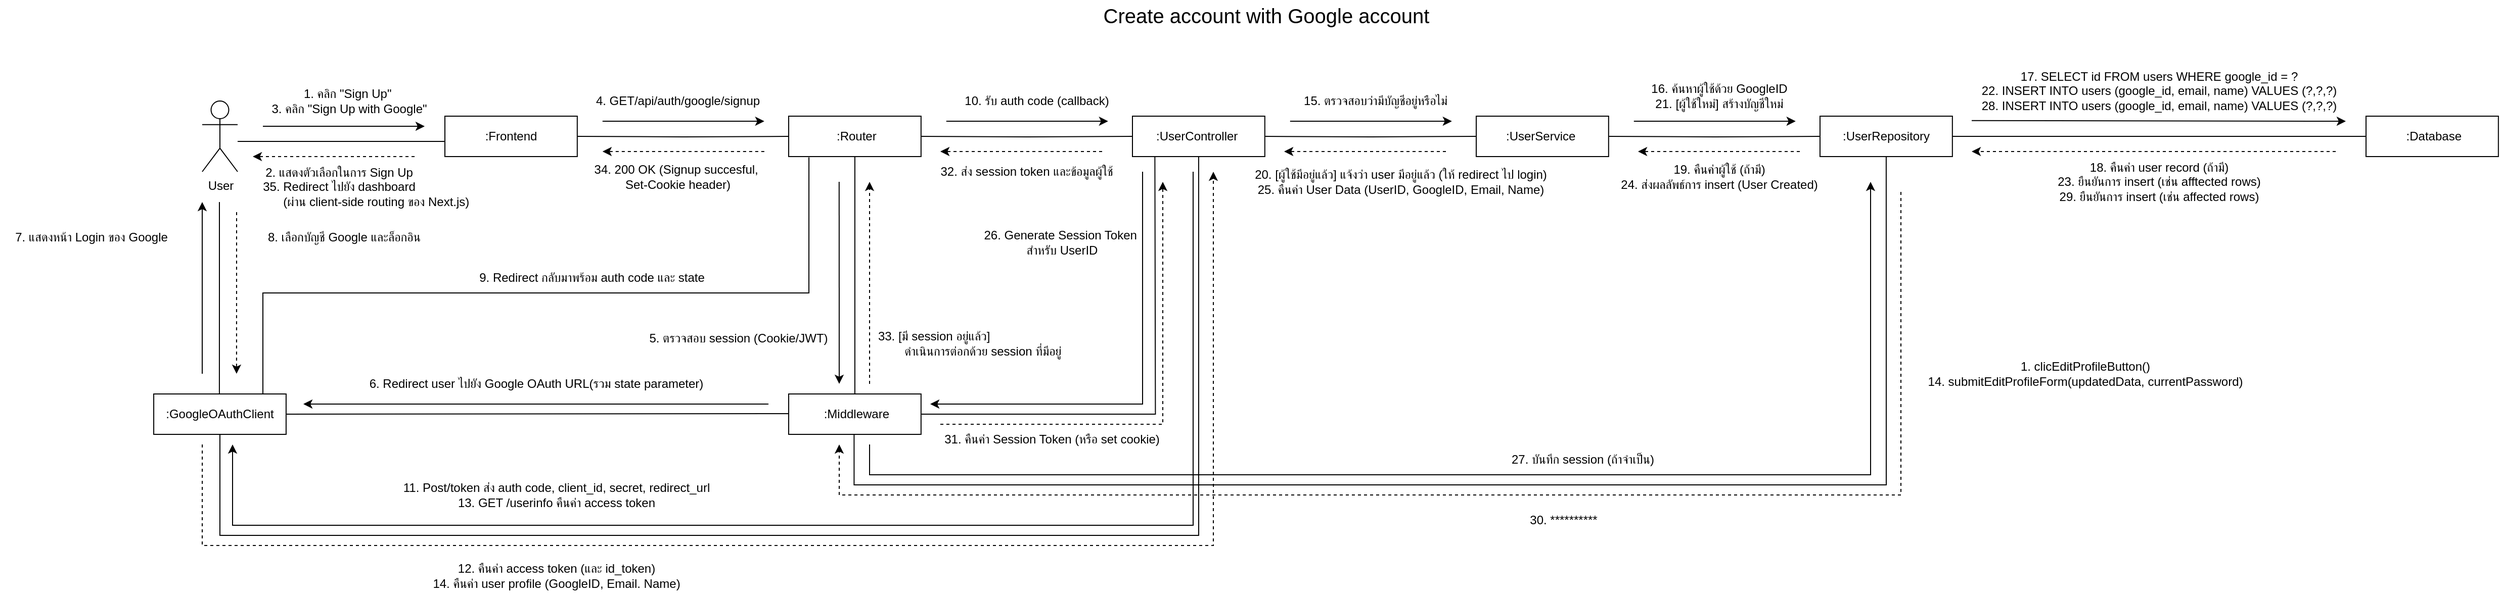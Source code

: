 <mxfile version="20.5.3" type="embed"><diagram id="23iRSUPoRavnBvh4doch" name="Page-1"><mxGraphModel dx="2707" dy="1773" grid="1" gridSize="10" guides="1" tooltips="1" connect="1" arrows="1" fold="1" page="1" pageScale="1" pageWidth="827" pageHeight="1169" math="0" shadow="0"><root><mxCell id="0"/><mxCell id="1" parent="0"/><mxCell id="2" style="edgeStyle=orthogonalEdgeStyle;rounded=0;orthogonalLoop=1;jettySize=auto;html=1;entryX=0;entryY=0.5;entryDx=0;entryDy=0;endArrow=none;startFill=0;" edge="1" parent="1"><mxGeometry relative="1" as="geometry"><mxPoint x="-2025" y="-440" as="sourcePoint"/><mxPoint x="-1820" y="-440" as="targetPoint"/></mxGeometry></mxCell><mxCell id="3" value="User" style="shape=umlActor;verticalLabelPosition=bottom;verticalAlign=top;html=1;outlineConnect=0;" vertex="1" parent="1"><mxGeometry x="-2060" y="-480" width="35" height="70" as="geometry"/></mxCell><mxCell id="4" value=":Frontend" style="rounded=0;whiteSpace=wrap;html=1;" vertex="1" parent="1"><mxGeometry x="-1820" y="-465" width="130.91" height="40" as="geometry"/></mxCell><mxCell id="5" value="" style="endArrow=classic;html=1;rounded=0;" edge="1" parent="1"><mxGeometry width="50" height="50" relative="1" as="geometry"><mxPoint x="-2000" y="-455" as="sourcePoint"/><mxPoint x="-1840" y="-455" as="targetPoint"/></mxGeometry></mxCell><mxCell id="6" value="" style="endArrow=classic;html=1;rounded=0;dashed=1;" edge="1" parent="1"><mxGeometry width="50" height="50" relative="1" as="geometry"><mxPoint x="-1850" y="-425" as="sourcePoint"/><mxPoint x="-2010" y="-425" as="targetPoint"/></mxGeometry></mxCell><mxCell id="7" value="&amp;nbsp;:Router" style="rounded=0;whiteSpace=wrap;html=1;" vertex="1" parent="1"><mxGeometry x="-1480" y="-465" width="130.91" height="40" as="geometry"/></mxCell><mxCell id="8" style="edgeStyle=orthogonalEdgeStyle;rounded=0;orthogonalLoop=1;jettySize=auto;html=1;entryX=0;entryY=0.5;entryDx=0;entryDy=0;endArrow=none;startFill=0;" edge="1" parent="1" target="7"><mxGeometry relative="1" as="geometry"><mxPoint x="-1689.09" y="-445" as="sourcePoint"/><mxPoint x="-1484.09" y="-445" as="targetPoint"/></mxGeometry></mxCell><mxCell id="9" value="" style="endArrow=classic;html=1;rounded=0;" edge="1" parent="1"><mxGeometry width="50" height="50" relative="1" as="geometry"><mxPoint x="-1664.09" y="-460" as="sourcePoint"/><mxPoint x="-1504.09" y="-460" as="targetPoint"/></mxGeometry></mxCell><mxCell id="10" value="&amp;nbsp;" style="text;whiteSpace=wrap;html=1;" vertex="1" parent="1"><mxGeometry x="-1580" y="-480" width="40" height="40" as="geometry"/></mxCell><mxCell id="11" value=":UserController&amp;nbsp;" style="rounded=0;whiteSpace=wrap;html=1;" vertex="1" parent="1"><mxGeometry x="-1140" y="-465" width="130.91" height="40" as="geometry"/></mxCell><mxCell id="12" style="edgeStyle=orthogonalEdgeStyle;rounded=0;orthogonalLoop=1;jettySize=auto;html=1;entryX=0;entryY=0.5;entryDx=0;entryDy=0;endArrow=none;startFill=0;" edge="1" parent="1" target="11"><mxGeometry relative="1" as="geometry"><mxPoint x="-1349.09" y="-445" as="sourcePoint"/><mxPoint x="-1144.09" y="-445" as="targetPoint"/></mxGeometry></mxCell><mxCell id="13" value="" style="endArrow=classic;html=1;rounded=0;" edge="1" parent="1"><mxGeometry width="50" height="50" relative="1" as="geometry"><mxPoint x="-1324.09" y="-460" as="sourcePoint"/><mxPoint x="-1164.09" y="-460" as="targetPoint"/></mxGeometry></mxCell><mxCell id="14" value="" style="endArrow=classic;html=1;rounded=0;dashed=1;" edge="1" parent="1"><mxGeometry width="50" height="50" relative="1" as="geometry"><mxPoint x="-1170" y="-430" as="sourcePoint"/><mxPoint x="-1330" y="-430" as="targetPoint"/></mxGeometry></mxCell><mxCell id="15" value=":UserService&amp;nbsp;" style="rounded=0;whiteSpace=wrap;html=1;" vertex="1" parent="1"><mxGeometry x="-800" y="-465" width="130.91" height="40" as="geometry"/></mxCell><mxCell id="16" style="edgeStyle=orthogonalEdgeStyle;rounded=0;orthogonalLoop=1;jettySize=auto;html=1;entryX=0;entryY=0.5;entryDx=0;entryDy=0;endArrow=none;startFill=0;" edge="1" parent="1" target="15"><mxGeometry relative="1" as="geometry"><mxPoint x="-1009.09" y="-445" as="sourcePoint"/><mxPoint x="-804.09" y="-445" as="targetPoint"/></mxGeometry></mxCell><mxCell id="17" value="" style="endArrow=classic;html=1;rounded=0;" edge="1" parent="1"><mxGeometry width="50" height="50" relative="1" as="geometry"><mxPoint x="-984.09" y="-460" as="sourcePoint"/><mxPoint x="-824.09" y="-460" as="targetPoint"/></mxGeometry></mxCell><mxCell id="18" value="" style="endArrow=classic;html=1;rounded=0;dashed=1;" edge="1" parent="1"><mxGeometry width="50" height="50" relative="1" as="geometry"><mxPoint x="-830" y="-430" as="sourcePoint"/><mxPoint x="-990" y="-430" as="targetPoint"/></mxGeometry></mxCell><mxCell id="19" style="edgeStyle=orthogonalEdgeStyle;rounded=0;orthogonalLoop=1;jettySize=auto;html=1;endArrow=none;startFill=0;" edge="1" parent="1" source="20" target="30"><mxGeometry relative="1" as="geometry"/></mxCell><mxCell id="20" value=":UserRepository" style="rounded=0;whiteSpace=wrap;html=1;" vertex="1" parent="1"><mxGeometry x="-460.0" y="-465" width="130.91" height="40" as="geometry"/></mxCell><mxCell id="21" style="edgeStyle=orthogonalEdgeStyle;rounded=0;orthogonalLoop=1;jettySize=auto;html=1;entryX=0;entryY=0.5;entryDx=0;entryDy=0;endArrow=none;startFill=0;" edge="1" parent="1" target="20"><mxGeometry relative="1" as="geometry"><mxPoint x="-669.09" y="-445" as="sourcePoint"/><mxPoint x="-464.09" y="-445" as="targetPoint"/></mxGeometry></mxCell><mxCell id="22" value="" style="endArrow=classic;html=1;rounded=0;" edge="1" parent="1"><mxGeometry width="50" height="50" relative="1" as="geometry"><mxPoint x="-644.09" y="-460" as="sourcePoint"/><mxPoint x="-484.09" y="-460" as="targetPoint"/></mxGeometry></mxCell><mxCell id="23" value="" style="endArrow=classic;html=1;rounded=0;dashed=1;" edge="1" parent="1"><mxGeometry width="50" height="50" relative="1" as="geometry"><mxPoint x="-480" y="-430" as="sourcePoint"/><mxPoint x="-640" y="-430" as="targetPoint"/></mxGeometry></mxCell><mxCell id="24" style="edgeStyle=orthogonalEdgeStyle;rounded=0;orthogonalLoop=1;jettySize=auto;html=1;entryX=0.5;entryY=1;entryDx=0;entryDy=0;endArrow=none;startFill=0;" edge="1" parent="1" source="25" target="7"><mxGeometry relative="1" as="geometry"/></mxCell><mxCell id="25" value="&amp;nbsp;:Middleware" style="rounded=0;whiteSpace=wrap;html=1;" vertex="1" parent="1"><mxGeometry x="-1480" y="-190" width="130.91" height="40" as="geometry"/></mxCell><mxCell id="26" value="" style="endArrow=classic;html=1;rounded=0;" edge="1" parent="1"><mxGeometry width="50" height="50" relative="1" as="geometry"><mxPoint x="-1430.09" y="-400" as="sourcePoint"/><mxPoint x="-1430" y="-200" as="targetPoint"/></mxGeometry></mxCell><mxCell id="27" value="" style="endArrow=classic;html=1;rounded=0;dashed=1;" edge="1" parent="1"><mxGeometry width="50" height="50" relative="1" as="geometry"><mxPoint x="-1400" y="-200" as="sourcePoint"/><mxPoint x="-1400" y="-400" as="targetPoint"/></mxGeometry></mxCell><mxCell id="28" value="4. GET/api/auth/google/signup" style="text;html=1;align=center;verticalAlign=middle;resizable=0;points=[];autosize=1;strokeColor=none;fillColor=none;" vertex="1" parent="1"><mxGeometry x="-1685" y="-495" width="190" height="30" as="geometry"/></mxCell><mxCell id="29" value="5. ตรวจสอบ session (Cookie/JWT)" style="text;html=1;align=center;verticalAlign=middle;resizable=0;points=[];autosize=1;strokeColor=none;fillColor=none;" vertex="1" parent="1"><mxGeometry x="-1630" y="-260" width="200" height="30" as="geometry"/></mxCell><mxCell id="30" value="&amp;nbsp;:Database" style="rounded=0;whiteSpace=wrap;html=1;" vertex="1" parent="1"><mxGeometry x="80.0" y="-465" width="130.91" height="40" as="geometry"/></mxCell><mxCell id="31" value="Create account with Google account" style="text;html=1;align=center;verticalAlign=middle;whiteSpace=wrap;rounded=0;fontSize=20;" vertex="1" parent="1"><mxGeometry x="-1180" y="-580" width="345" height="30" as="geometry"/></mxCell><mxCell id="32" value="1. คลิก &quot;Sign Up&quot;&amp;nbsp;&lt;div&gt;3. คลิก &quot;Sign Up with Google&quot;&lt;/div&gt;" style="text;html=1;align=center;verticalAlign=middle;resizable=0;points=[];autosize=1;strokeColor=none;fillColor=none;" vertex="1" parent="1"><mxGeometry x="-2005" y="-500" width="180" height="40" as="geometry"/></mxCell><mxCell id="33" value="7. แสดงหน้า Login ของ Google" style="text;html=1;align=center;verticalAlign=middle;resizable=0;points=[];autosize=1;strokeColor=none;fillColor=none;" vertex="1" parent="1"><mxGeometry x="-2260" y="-360" width="180" height="30" as="geometry"/></mxCell><mxCell id="34" value=":GoogleOAuthClient" style="rounded=0;whiteSpace=wrap;html=1;" vertex="1" parent="1"><mxGeometry x="-2107.96" y="-190" width="130.91" height="40" as="geometry"/></mxCell><mxCell id="35" style="edgeStyle=orthogonalEdgeStyle;rounded=0;orthogonalLoop=1;jettySize=auto;html=1;entryX=0;entryY=0.5;entryDx=0;entryDy=0;endArrow=none;startFill=0;exitX=1;exitY=0.5;exitDx=0;exitDy=0;" edge="1" parent="1" source="34"><mxGeometry relative="1" as="geometry"><mxPoint x="-1689.09" y="-170.53" as="sourcePoint"/><mxPoint x="-1480" y="-170.53" as="targetPoint"/></mxGeometry></mxCell><mxCell id="36" style="edgeStyle=orthogonalEdgeStyle;rounded=0;orthogonalLoop=1;jettySize=auto;html=1;endArrow=none;startFill=0;" edge="1" parent="1"><mxGeometry relative="1" as="geometry"><mxPoint x="-2043.03" y="-190" as="sourcePoint"/><mxPoint x="-2043" y="-380" as="targetPoint"/><Array as="points"><mxPoint x="-2043.03" y="-300"/><mxPoint x="-2043.03" y="-300"/></Array></mxGeometry></mxCell><mxCell id="37" value="" style="endArrow=classic;html=1;rounded=0;" edge="1" parent="1"><mxGeometry width="50" height="50" relative="1" as="geometry"><mxPoint x="-1500" y="-180" as="sourcePoint"/><mxPoint x="-1960" y="-180" as="targetPoint"/></mxGeometry></mxCell><mxCell id="38" value="" style="endArrow=classic;html=1;rounded=0;dashed=1;" edge="1" parent="1"><mxGeometry width="50" height="50" relative="1" as="geometry"><mxPoint x="-1504.09" y="-430" as="sourcePoint"/><mxPoint x="-1664.09" y="-430" as="targetPoint"/></mxGeometry></mxCell><mxCell id="39" value="6. Redirect user ไปยัง Google OAuth URL(รวม state parameter)" style="text;html=1;align=center;verticalAlign=middle;resizable=0;points=[];autosize=1;strokeColor=none;fillColor=none;" vertex="1" parent="1"><mxGeometry x="-1910" y="-215" width="360" height="30" as="geometry"/></mxCell><mxCell id="40" value="" style="endArrow=classic;html=1;rounded=0;" edge="1" parent="1"><mxGeometry width="50" height="50" relative="1" as="geometry"><mxPoint x="-2060" y="-210" as="sourcePoint"/><mxPoint x="-2060" y="-380" as="targetPoint"/></mxGeometry></mxCell><mxCell id="41" value="8. เลือกบัญชี Google และล็อกอิน" style="text;html=1;align=center;verticalAlign=middle;resizable=0;points=[];autosize=1;strokeColor=none;fillColor=none;" vertex="1" parent="1"><mxGeometry x="-2015" y="-360" width="190" height="30" as="geometry"/></mxCell><mxCell id="42" value="" style="endArrow=classic;html=1;rounded=0;dashed=1;" edge="1" parent="1"><mxGeometry width="50" height="50" relative="1" as="geometry"><mxPoint x="-2026" y="-370" as="sourcePoint"/><mxPoint x="-2026.05" y="-210" as="targetPoint"/></mxGeometry></mxCell><mxCell id="43" style="edgeStyle=orthogonalEdgeStyle;rounded=0;orthogonalLoop=1;jettySize=auto;html=1;endArrow=none;startFill=0;entryX=0.153;entryY=1.018;entryDx=0;entryDy=0;entryPerimeter=0;" edge="1" parent="1" source="34" target="7"><mxGeometry relative="1" as="geometry"><mxPoint x="-1980" y="-210" as="sourcePoint"/><mxPoint x="-1460" y="-390" as="targetPoint"/><Array as="points"><mxPoint x="-2000" y="-290"/><mxPoint x="-1460" y="-290"/></Array></mxGeometry></mxCell><mxCell id="44" value="9. Redirect กลับมาพร้อม auth code และ state" style="text;html=1;align=center;verticalAlign=middle;resizable=0;points=[];autosize=1;strokeColor=none;fillColor=none;" vertex="1" parent="1"><mxGeometry x="-1805" y="-320" width="260" height="30" as="geometry"/></mxCell><mxCell id="45" value="10. รับ auth code (callback)" style="text;html=1;align=center;verticalAlign=middle;resizable=0;points=[];autosize=1;strokeColor=none;fillColor=none;" vertex="1" parent="1"><mxGeometry x="-1320" y="-495" width="170" height="30" as="geometry"/></mxCell><mxCell id="46" style="edgeStyle=orthogonalEdgeStyle;rounded=0;orthogonalLoop=1;jettySize=auto;html=1;endArrow=none;startFill=0;entryX=0.5;entryY=1;entryDx=0;entryDy=0;exitX=0.5;exitY=1;exitDx=0;exitDy=0;" edge="1" parent="1" source="34" target="11"><mxGeometry relative="1" as="geometry"><mxPoint x="-1740" y="44" as="sourcePoint"/><mxPoint x="-1200" y="-190" as="targetPoint"/><Array as="points"><mxPoint x="-2043" y="-50"/><mxPoint x="-1074" y="-50"/></Array></mxGeometry></mxCell><mxCell id="47" value="" style="endArrow=classic;html=1;rounded=0;" edge="1" parent="1"><mxGeometry width="50" height="50" relative="1" as="geometry"><mxPoint x="-1080" y="-410" as="sourcePoint"/><mxPoint x="-2030" y="-140" as="targetPoint"/><Array as="points"><mxPoint x="-1080" y="-60"/><mxPoint x="-1570" y="-60"/><mxPoint x="-2030" y="-60"/></Array></mxGeometry></mxCell><mxCell id="48" value="" style="endArrow=classic;html=1;rounded=0;dashed=1;" edge="1" parent="1"><mxGeometry width="50" height="50" relative="1" as="geometry"><mxPoint x="-2059.95" y="-140" as="sourcePoint"/><mxPoint x="-1060" y="-410" as="targetPoint"/><Array as="points"><mxPoint x="-2060" y="-40"/><mxPoint x="-1060" y="-40"/></Array></mxGeometry></mxCell><mxCell id="49" value="&amp;nbsp;" style="text;html=1;align=center;verticalAlign=middle;resizable=0;points=[];autosize=1;strokeColor=none;fillColor=none;" vertex="1" parent="1"><mxGeometry x="-1725" y="-100" width="30" height="30" as="geometry"/></mxCell><mxCell id="50" value="11. Post/token ส่ง auth code, client_id, secret, redirect_url&lt;div&gt;13. GET /userinfo คืนค่า access token&lt;/div&gt;" style="text;html=1;align=center;verticalAlign=middle;resizable=0;points=[];autosize=1;strokeColor=none;fillColor=none;" vertex="1" parent="1"><mxGeometry x="-1875" y="-110" width="330" height="40" as="geometry"/></mxCell><mxCell id="51" value="12. คืนค่า access token (และ id_token)&lt;div&gt;14. คืนค่า user profile (GoogleID, Email. Name)&lt;/div&gt;" style="text;html=1;align=center;verticalAlign=middle;resizable=0;points=[];autosize=1;strokeColor=none;fillColor=none;" vertex="1" parent="1"><mxGeometry x="-1845" y="-30" width="270" height="40" as="geometry"/></mxCell><mxCell id="52" value="15. ตรวจสอบว่ามีบัญชีอยู่หรือไม่" style="text;html=1;align=center;verticalAlign=middle;resizable=0;points=[];autosize=1;strokeColor=none;fillColor=none;" vertex="1" parent="1"><mxGeometry x="-990" y="-495" width="180" height="30" as="geometry"/></mxCell><mxCell id="53" value="16. ค้นหาผู้ใช้ด้วย GoogleID&lt;div&gt;21. [ผู้ใช้ใหม่] สร้างบัญชีใหม่&lt;/div&gt;" style="text;html=1;align=center;verticalAlign=middle;resizable=0;points=[];autosize=1;strokeColor=none;fillColor=none;" vertex="1" parent="1"><mxGeometry x="-645" y="-505" width="170" height="40" as="geometry"/></mxCell><mxCell id="54" value="17. SELECT id FROM users WHERE google_id = ?&lt;div&gt;22. INSERT INTO users (google_id, email, name) VALUES (?,?,?)&lt;/div&gt;&lt;div&gt;28. INSERT INTO users (google_id, email, name) VALUES (?,?,?)&lt;/div&gt;" style="text;html=1;align=center;verticalAlign=middle;resizable=0;points=[];autosize=1;strokeColor=none;fillColor=none;" vertex="1" parent="1"><mxGeometry x="-310" y="-520" width="370" height="60" as="geometry"/></mxCell><mxCell id="55" value="18. คืนค่า user record (ถ้ามี)&lt;div&gt;23. ยืนยันการ insert (เช่น afftected rows)&lt;/div&gt;&lt;div&gt;29. ยืนยันการ insert (เช่น affected rows)&lt;/div&gt;" style="text;html=1;align=center;verticalAlign=middle;resizable=0;points=[];autosize=1;strokeColor=none;fillColor=none;" vertex="1" parent="1"><mxGeometry x="-240" y="-430" width="230" height="60" as="geometry"/></mxCell><mxCell id="56" value="19. คืนค่าผู้ใช้ (ถ้ามี)&lt;div&gt;24. ส่งผลลัพธ์การ insert (User Created)&lt;/div&gt;" style="text;html=1;align=center;verticalAlign=middle;resizable=0;points=[];autosize=1;strokeColor=none;fillColor=none;" vertex="1" parent="1"><mxGeometry x="-675" y="-425" width="230" height="40" as="geometry"/></mxCell><mxCell id="57" value="20. [ผู้ใช้มีอยู่แล้ว] แจ้งว่า user มีอยู่แล้ว (ให้ redirect ไป login)&lt;div&gt;25. คืนค่า User Data (UserID, GoogleID, Email, Name)&lt;/div&gt;" style="text;html=1;align=center;verticalAlign=middle;resizable=0;points=[];autosize=1;strokeColor=none;fillColor=none;" vertex="1" parent="1"><mxGeometry x="-1040" y="-420" width="330" height="40" as="geometry"/></mxCell><mxCell id="58" style="edgeStyle=orthogonalEdgeStyle;rounded=0;orthogonalLoop=1;jettySize=auto;html=1;entryX=0.193;entryY=0.962;entryDx=0;entryDy=0;endArrow=none;startFill=0;entryPerimeter=0;exitX=1;exitY=0.5;exitDx=0;exitDy=0;" edge="1" parent="1" source="25"><mxGeometry relative="1" as="geometry"><mxPoint x="-1330" y="-168" as="sourcePoint"/><mxPoint x="-1117.824" y="-425" as="targetPoint"/></mxGeometry></mxCell><mxCell id="59" value="" style="endArrow=classic;html=1;rounded=0;" edge="1" parent="1"><mxGeometry width="50" height="50" relative="1" as="geometry"><mxPoint x="-1130" y="-410" as="sourcePoint"/><mxPoint x="-1340" y="-180" as="targetPoint"/><Array as="points"><mxPoint x="-1130" y="-180"/></Array></mxGeometry></mxCell><mxCell id="60" value="26. Generate Session Token&amp;nbsp;&lt;div&gt;สำหรับ UserID&lt;/div&gt;" style="text;html=1;align=center;verticalAlign=middle;resizable=0;points=[];autosize=1;strokeColor=none;fillColor=none;" vertex="1" parent="1"><mxGeometry x="-1300" y="-360" width="180" height="40" as="geometry"/></mxCell><mxCell id="61" value="" style="endArrow=classic;html=1;rounded=0;" edge="1" parent="1"><mxGeometry width="50" height="50" relative="1" as="geometry"><mxPoint x="-310.0" y="-460.62" as="sourcePoint"/><mxPoint x="60" y="-460" as="targetPoint"/></mxGeometry></mxCell><mxCell id="62" value="" style="endArrow=classic;html=1;rounded=0;dashed=1;" edge="1" parent="1"><mxGeometry width="50" height="50" relative="1" as="geometry"><mxPoint x="50" y="-430" as="sourcePoint"/><mxPoint x="-310" y="-430" as="targetPoint"/></mxGeometry></mxCell><mxCell id="63" style="edgeStyle=orthogonalEdgeStyle;rounded=0;orthogonalLoop=1;jettySize=auto;html=1;entryX=0.5;entryY=1;entryDx=0;entryDy=0;endArrow=none;startFill=0;exitX=0.5;exitY=1;exitDx=0;exitDy=0;" edge="1" parent="1" source="20"><mxGeometry relative="1" as="geometry"><mxPoint x="-1415.31" y="85" as="sourcePoint"/><mxPoint x="-1415.31" y="-150" as="targetPoint"/><Array as="points"><mxPoint x="-394" y="-100"/><mxPoint x="-1415" y="-100"/></Array></mxGeometry></mxCell><mxCell id="64" value="" style="endArrow=classic;html=1;rounded=0;" edge="1" parent="1"><mxGeometry width="50" height="50" relative="1" as="geometry"><mxPoint x="-1400" y="-140" as="sourcePoint"/><mxPoint x="-410" y="-400" as="targetPoint"/><Array as="points"><mxPoint x="-1400" y="-110"/><mxPoint x="-410" y="-110"/></Array></mxGeometry></mxCell><mxCell id="65" value="27. บันทึก session (ถ้าจำเป็น)" style="text;html=1;align=center;verticalAlign=middle;resizable=0;points=[];autosize=1;strokeColor=none;fillColor=none;" vertex="1" parent="1"><mxGeometry x="-780" y="-140" width="170" height="30" as="geometry"/></mxCell><mxCell id="66" value=" " style="endArrow=classic;html=1;rounded=0;dashed=1;" edge="1" parent="1"><mxGeometry width="50" height="50" relative="1" as="geometry"><mxPoint x="-380" y="-390" as="sourcePoint"/><mxPoint x="-1430" y="-140" as="targetPoint"/><Array as="points"><mxPoint x="-380" y="-90"/><mxPoint x="-1430" y="-90"/></Array></mxGeometry></mxCell><mxCell id="67" value="30. **********" style="text;html=1;align=center;verticalAlign=middle;resizable=0;points=[];autosize=1;strokeColor=none;fillColor=none;" vertex="1" parent="1"><mxGeometry x="-759.09" y="-80" width="90" height="30" as="geometry"/></mxCell><mxCell id="68" value="" style="endArrow=classic;html=1;rounded=0;dashed=1;" edge="1" parent="1"><mxGeometry width="50" height="50" relative="1" as="geometry"><mxPoint x="-1330" y="-160" as="sourcePoint"/><mxPoint x="-1110" y="-400" as="targetPoint"/><Array as="points"><mxPoint x="-1220" y="-160"/><mxPoint x="-1110" y="-160"/></Array></mxGeometry></mxCell><mxCell id="69" value="31. คืนค่า Session Token (หรือ set cookie)" style="text;html=1;align=center;verticalAlign=middle;resizable=0;points=[];autosize=1;strokeColor=none;fillColor=none;" vertex="1" parent="1"><mxGeometry x="-1340" y="-160" width="240" height="30" as="geometry"/></mxCell><mxCell id="70" value="&amp;nbsp;" style="text;html=1;align=center;verticalAlign=middle;resizable=0;points=[];autosize=1;strokeColor=none;fillColor=none;" vertex="1" parent="1"><mxGeometry x="-1250" y="-415" width="30" height="30" as="geometry"/></mxCell><mxCell id="71" value="32. ส่ง session token และข้อมูลผู้ใช้" style="text;html=1;align=center;verticalAlign=middle;resizable=0;points=[];autosize=1;strokeColor=none;fillColor=none;" vertex="1" parent="1"><mxGeometry x="-1350" y="-425" width="210" height="30" as="geometry"/></mxCell><mxCell id="72" value="33. [มี session อยู่แล้ว]&amp;nbsp;&lt;div&gt;&amp;nbsp; &amp;nbsp; &amp;nbsp; &amp;nbsp; &amp;nbsp; &amp;nbsp; &amp;nbsp; &amp;nbsp; &amp;nbsp; &amp;nbsp; &amp;nbsp; &amp;nbsp; &amp;nbsp; &amp;nbsp; ดำเนินการต่อกด้วย session ที่มีอยู่&lt;/div&gt;" style="text;html=1;align=center;verticalAlign=middle;resizable=0;points=[];autosize=1;strokeColor=none;fillColor=none;" vertex="1" parent="1"><mxGeometry x="-1480" y="-260" width="290" height="40" as="geometry"/></mxCell><mxCell id="73" value="34. 200 OK&amp;nbsp;&lt;span style=&quot;background-color: initial;&quot;&gt;(Signup succesful,&amp;nbsp;&lt;/span&gt;&lt;div&gt;&lt;span style=&quot;background-color: initial;&quot;&gt;Set-Cookie header)&lt;/span&gt;&lt;/div&gt;" style="text;html=1;align=center;verticalAlign=middle;resizable=0;points=[];autosize=1;strokeColor=none;fillColor=none;" vertex="1" parent="1"><mxGeometry x="-1685" y="-425" width="190" height="40" as="geometry"/></mxCell><mxCell id="74" value="&lt;div&gt;2. แสดงตัวเลือกในการ Sign Up&lt;/div&gt;35. Redirect ไปยัง dashboard&lt;div&gt;&amp;nbsp; &amp;nbsp; &amp;nbsp; &amp;nbsp; &amp;nbsp; &amp;nbsp; &amp;nbsp; &amp;nbsp; &amp;nbsp; &amp;nbsp; &amp;nbsp; (ผ่าน client-side routing ของ Next.js)&lt;/div&gt;" style="text;html=1;align=center;verticalAlign=middle;resizable=0;points=[];autosize=1;strokeColor=none;fillColor=none;" vertex="1" parent="1"><mxGeometry x="-2070" y="-425" width="290" height="60" as="geometry"/></mxCell><mxCell id="75" value="1. clicEditProfileButton()&lt;div&gt;14. submitEditProfileForm(updatedData, currentPassword)&lt;/div&gt;" style="text;html=1;align=center;verticalAlign=middle;resizable=0;points=[];autosize=1;strokeColor=none;fillColor=none;" vertex="1" parent="1"><mxGeometry x="-363.18" y="-230" width="330" height="40" as="geometry"/></mxCell></root></mxGraphModel></diagram></mxfile>